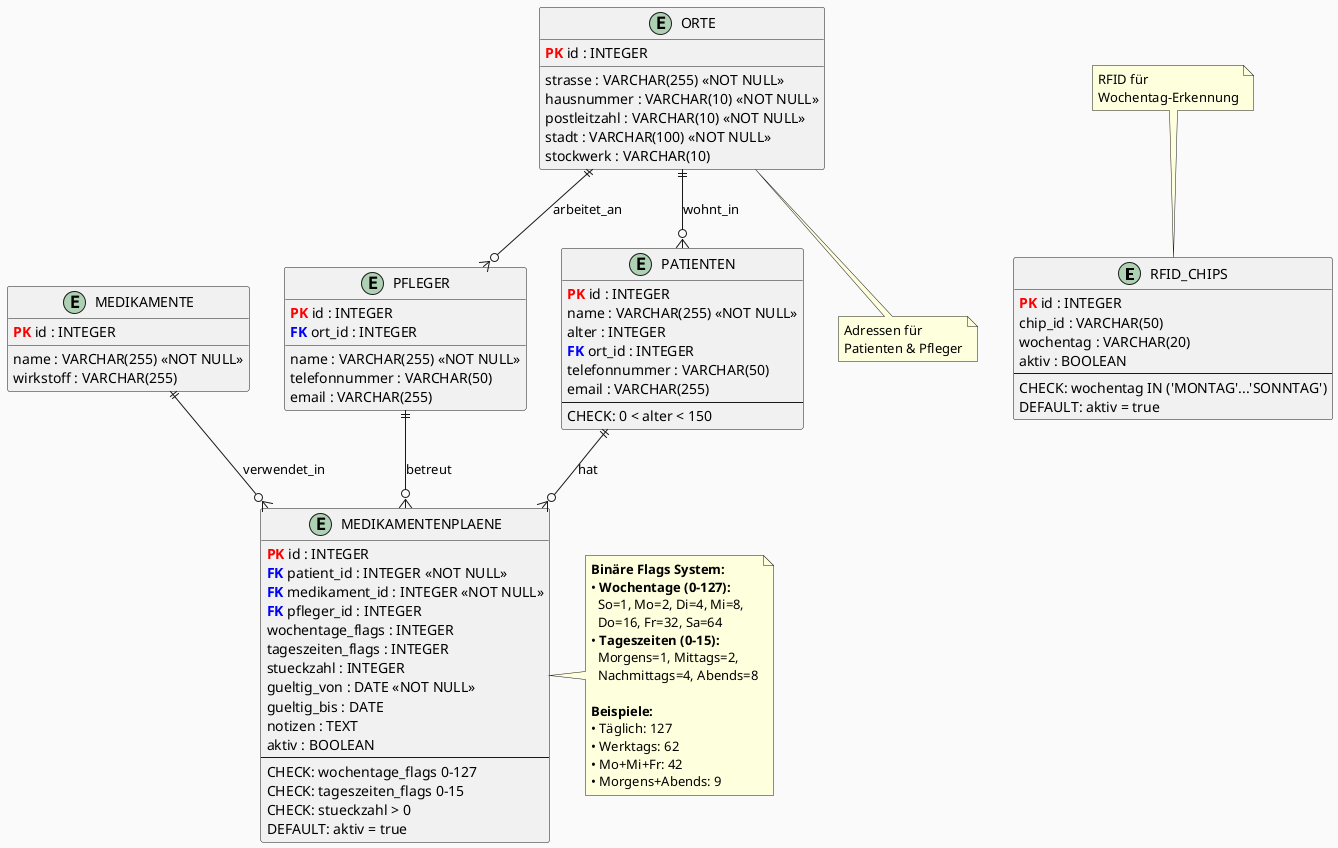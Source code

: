 @startuml CURA_ERD

!define ENTITY entity
!define PK <b><color:red>PK</color></b>
!define FK <b><color:blue>FK</color></b>

skinparam backgroundColor #FAFAFA
skinparam entity {
    BackgroundColor #E8F4FD
    BorderColor #2196F3
    FontSize 12
}

ENTITY "RFID_CHIPS" as rfid {
    PK id : INTEGER
    chip_id : VARCHAR(50)
    wochentag : VARCHAR(20)
    aktiv : BOOLEAN
    --
    CHECK: wochentag IN ('MONTAG'...'SONNTAG')
    DEFAULT: aktiv = true
}

ENTITY "ORTE" as orte {
    PK id : INTEGER
    strasse : VARCHAR(255) <<NOT NULL>>
    hausnummer : VARCHAR(10) <<NOT NULL>>
    postleitzahl : VARCHAR(10) <<NOT NULL>>
    stadt : VARCHAR(100) <<NOT NULL>>
    stockwerk : VARCHAR(10)
}

ENTITY "MEDIKAMENTE" as medikamente {
    PK id : INTEGER
    name : VARCHAR(255) <<NOT NULL>>
    wirkstoff : VARCHAR(255)
}

ENTITY "PFLEGER" as pfleger {
    PK id : INTEGER
    name : VARCHAR(255) <<NOT NULL>>
    telefonnummer : VARCHAR(50)
    email : VARCHAR(255)
    FK ort_id : INTEGER
}

ENTITY "PATIENTEN" as patienten {
    PK id : INTEGER
    name : VARCHAR(255) <<NOT NULL>>
    alter : INTEGER
    FK ort_id : INTEGER
    telefonnummer : VARCHAR(50)
    email : VARCHAR(255)
    --
    CHECK: 0 < alter < 150
}

ENTITY "MEDIKAMENTENPLAENE" as medplan {
    PK id : INTEGER
    FK patient_id : INTEGER <<NOT NULL>>
    FK medikament_id : INTEGER <<NOT NULL>>
    FK pfleger_id : INTEGER
    wochentage_flags : INTEGER
    tageszeiten_flags : INTEGER
    stueckzahl : INTEGER
    gueltig_von : DATE <<NOT NULL>>
    gueltig_bis : DATE
    notizen : TEXT
    aktiv : BOOLEAN
    --
    CHECK: wochentage_flags 0-127
    CHECK: tageszeiten_flags 0-15
    CHECK: stueckzahl > 0
    DEFAULT: aktiv = true
}

' Relationships (1:N)
orte ||--o{ pfleger : "arbeitet_an"
orte ||--o{ patienten : "wohnt_in"
patienten ||--o{ medplan : "hat"
medikamente ||--o{ medplan : "verwendet_in"
pfleger ||--o{ medplan : "betreut"

note top of rfid : RFID für\nWochentag-Erkennung

note right of medplan : **Binäre Flags System:**\n• **Wochentage (0-127):**\n  So=1, Mo=2, Di=4, Mi=8,\n  Do=16, Fr=32, Sa=64\n• **Tageszeiten (0-15):**\n  Morgens=1, Mittags=2,\n  Nachmittags=4, Abends=8\n\n**Beispiele:**\n• Täglich: 127\n• Werktags: 62\n• Mo+Mi+Fr: 42\n• Morgens+Abends: 9

note bottom of orte : Adressen für\nPatienten & Pfleger

@enduml